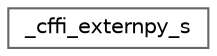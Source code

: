 digraph "Graphical Class Hierarchy"
{
 // LATEX_PDF_SIZE
  bgcolor="transparent";
  edge [fontname=Helvetica,fontsize=10,labelfontname=Helvetica,labelfontsize=10];
  node [fontname=Helvetica,fontsize=10,shape=box,height=0.2,width=0.4];
  rankdir="LR";
  Node0 [id="Node000000",label="_cffi_externpy_s",height=0.2,width=0.4,color="grey40", fillcolor="white", style="filled",URL="$struct__cffi__externpy__s.html",tooltip=" "];
}
